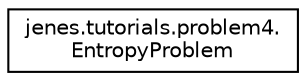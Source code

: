 digraph "Representación gráfica de la clase"
{
  edge [fontname="Helvetica",fontsize="10",labelfontname="Helvetica",labelfontsize="10"];
  node [fontname="Helvetica",fontsize="10",shape=record];
  rankdir="LR";
  Node1 [label="jenes.tutorials.problem4.\lEntropyProblem",height=0.2,width=0.4,color="black", fillcolor="white", style="filled",URL="$classjenes_1_1tutorials_1_1problem4_1_1_entropy_problem.html"];
}
